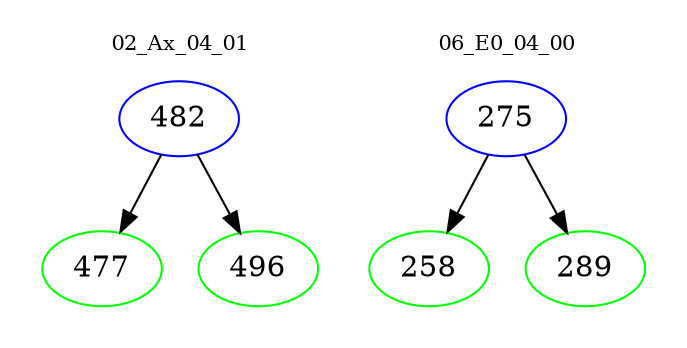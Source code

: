 digraph{
subgraph cluster_0 {
color = white
label = "02_Ax_04_01";
fontsize=10;
T0_482 [label="482", color="blue"]
T0_482 -> T0_477 [color="black"]
T0_477 [label="477", color="green"]
T0_482 -> T0_496 [color="black"]
T0_496 [label="496", color="green"]
}
subgraph cluster_1 {
color = white
label = "06_E0_04_00";
fontsize=10;
T1_275 [label="275", color="blue"]
T1_275 -> T1_258 [color="black"]
T1_258 [label="258", color="green"]
T1_275 -> T1_289 [color="black"]
T1_289 [label="289", color="green"]
}
}
